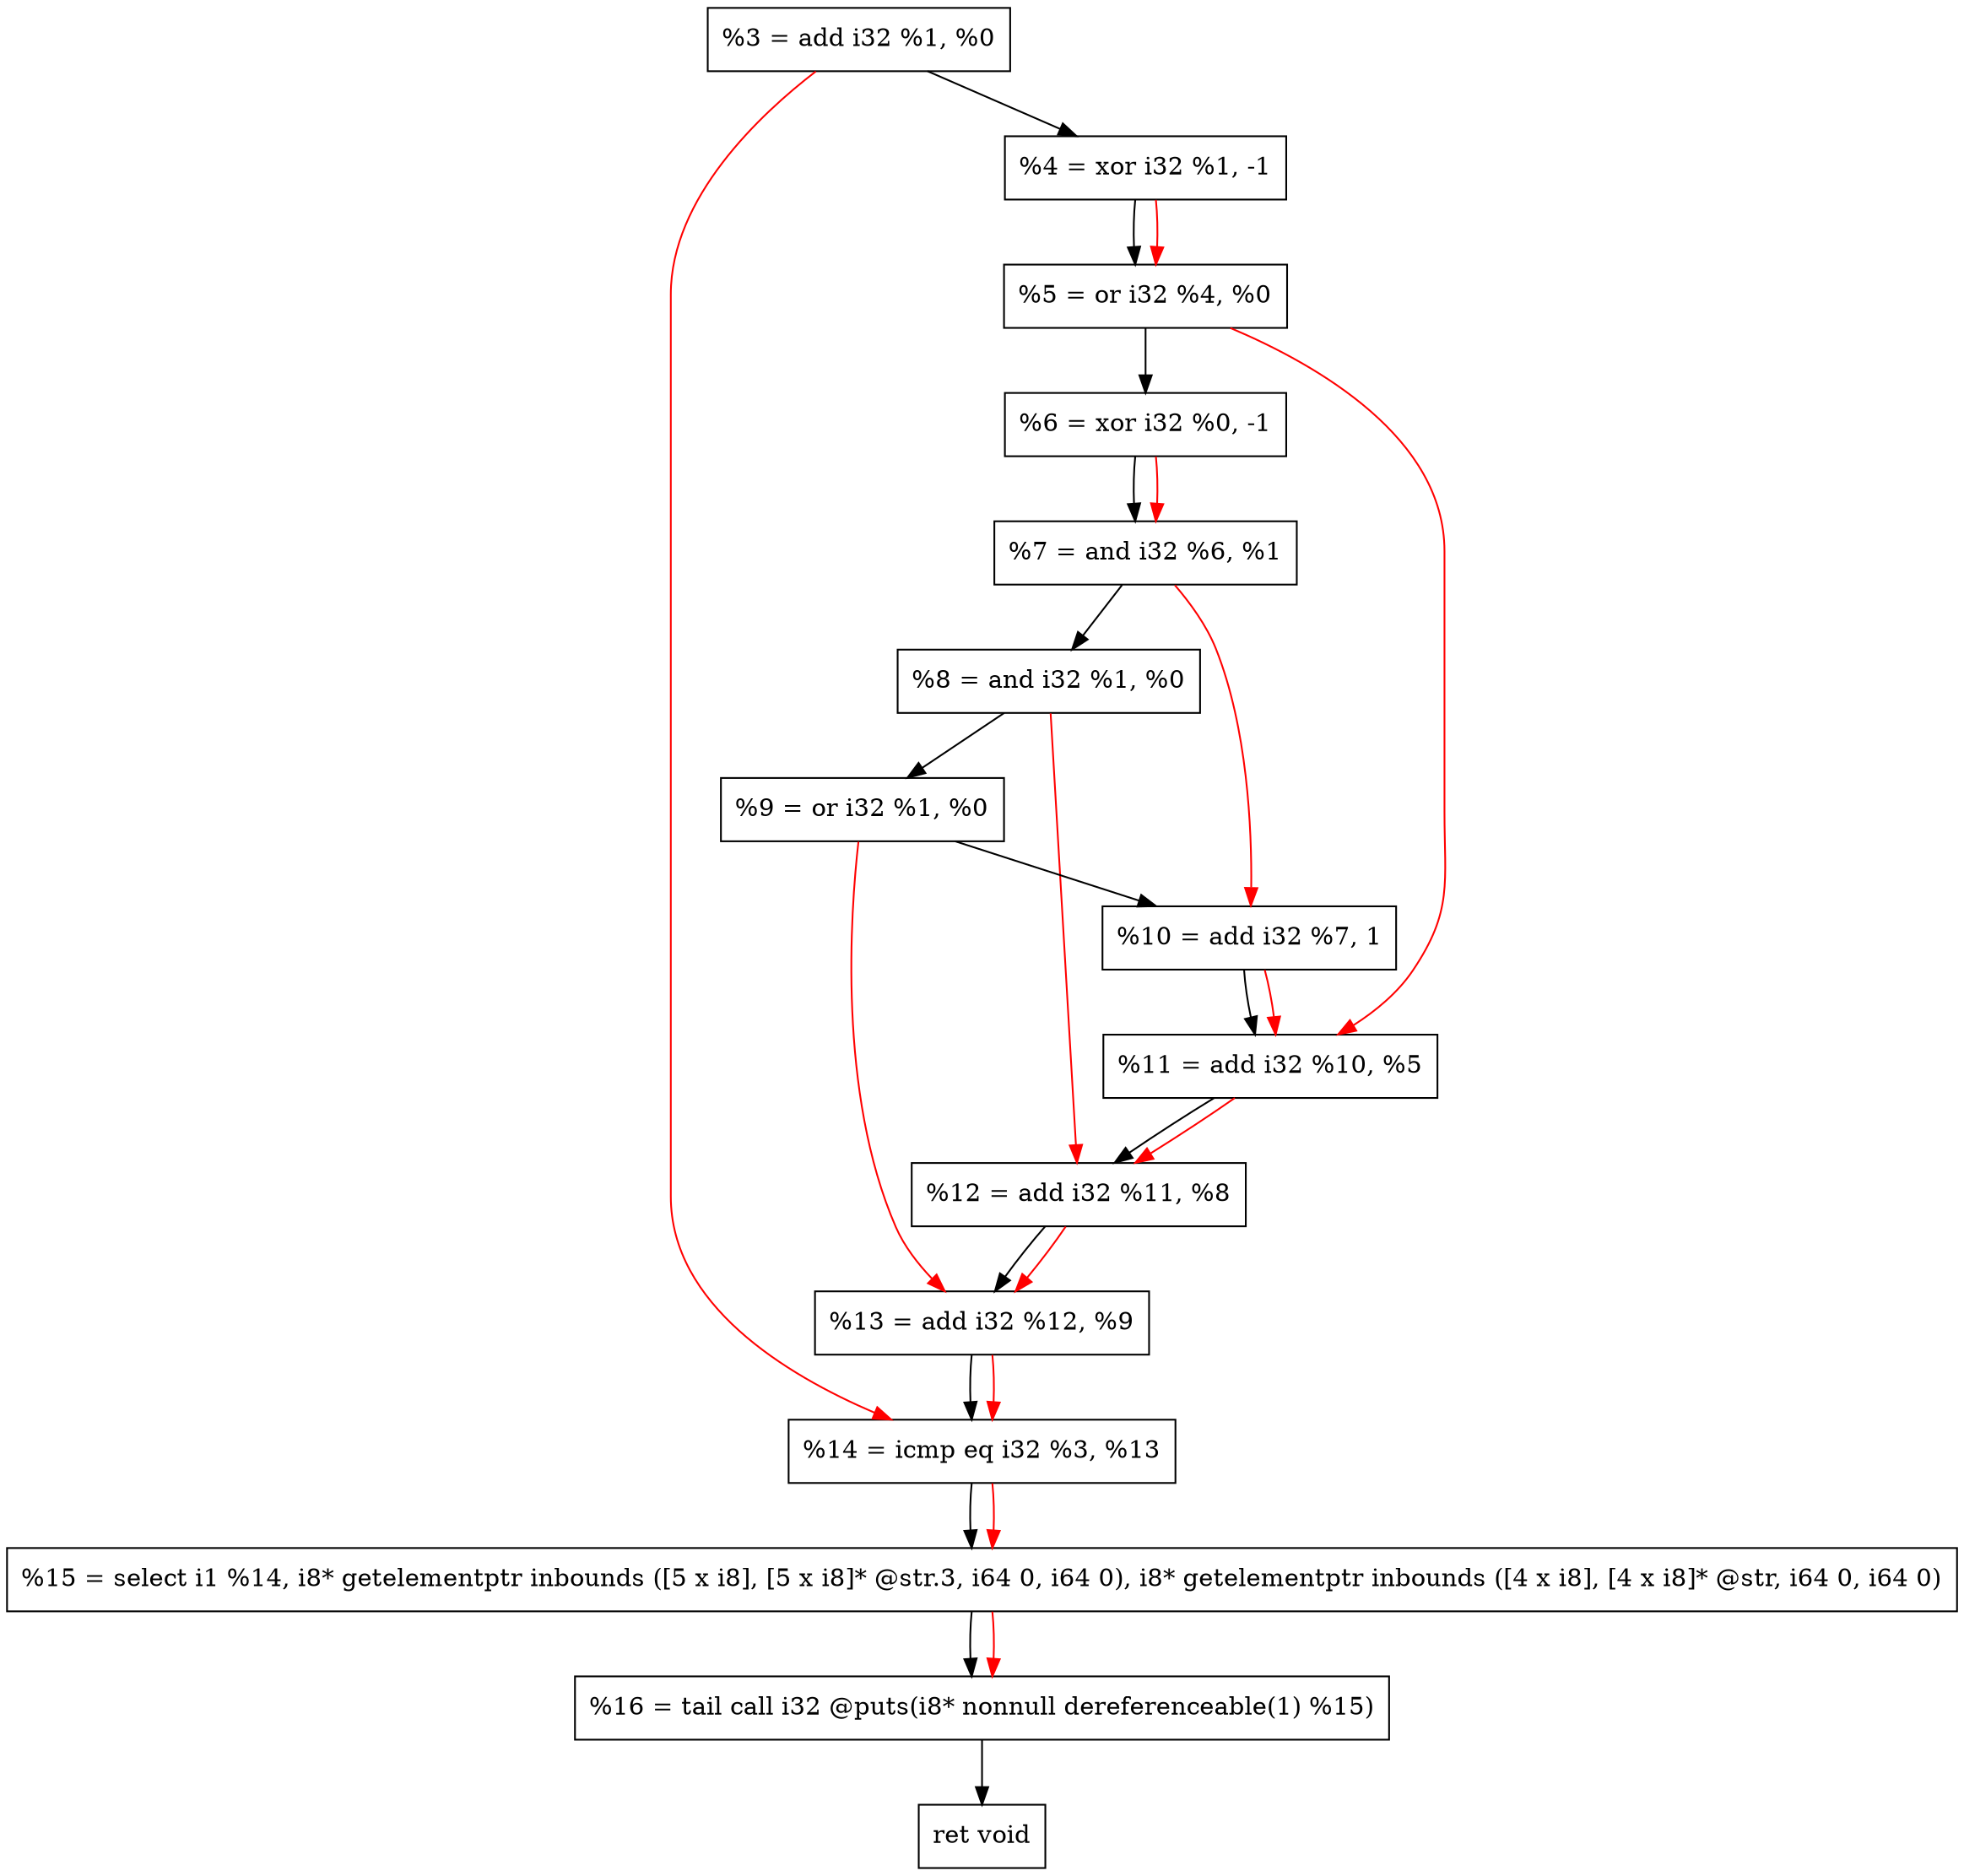 digraph "DFG for'crackme' function" {
	Node0xa9a300[shape=record, label="  %3 = add i32 %1, %0"];
	Node0xa9a9b0[shape=record, label="  %4 = xor i32 %1, -1"];
	Node0xa9aa70[shape=record, label="  %5 = or i32 %4, %0"];
	Node0xa9aae0[shape=record, label="  %6 = xor i32 %0, -1"];
	Node0xa9ab50[shape=record, label="  %7 = and i32 %6, %1"];
	Node0xa9abc0[shape=record, label="  %8 = and i32 %1, %0"];
	Node0xa9ac30[shape=record, label="  %9 = or i32 %1, %0"];
	Node0xa9aca0[shape=record, label="  %10 = add i32 %7, 1"];
	Node0xa9ad10[shape=record, label="  %11 = add i32 %10, %5"];
	Node0xa9ad80[shape=record, label="  %12 = add i32 %11, %8"];
	Node0xa9adf0[shape=record, label="  %13 = add i32 %12, %9"];
	Node0xa9ae60[shape=record, label="  %14 = icmp eq i32 %3, %13"];
	Node0xa3b388[shape=record, label="  %15 = select i1 %14, i8* getelementptr inbounds ([5 x i8], [5 x i8]* @str.3, i64 0, i64 0), i8* getelementptr inbounds ([4 x i8], [4 x i8]* @str, i64 0, i64 0)"];
	Node0xa9b300[shape=record, label="  %16 = tail call i32 @puts(i8* nonnull dereferenceable(1) %15)"];
	Node0xa9b350[shape=record, label="  ret void"];
	Node0xa9a300 -> Node0xa9a9b0;
	Node0xa9a9b0 -> Node0xa9aa70;
	Node0xa9aa70 -> Node0xa9aae0;
	Node0xa9aae0 -> Node0xa9ab50;
	Node0xa9ab50 -> Node0xa9abc0;
	Node0xa9abc0 -> Node0xa9ac30;
	Node0xa9ac30 -> Node0xa9aca0;
	Node0xa9aca0 -> Node0xa9ad10;
	Node0xa9ad10 -> Node0xa9ad80;
	Node0xa9ad80 -> Node0xa9adf0;
	Node0xa9adf0 -> Node0xa9ae60;
	Node0xa9ae60 -> Node0xa3b388;
	Node0xa3b388 -> Node0xa9b300;
	Node0xa9b300 -> Node0xa9b350;
edge [color=red]
	Node0xa9a9b0 -> Node0xa9aa70;
	Node0xa9aae0 -> Node0xa9ab50;
	Node0xa9ab50 -> Node0xa9aca0;
	Node0xa9aca0 -> Node0xa9ad10;
	Node0xa9aa70 -> Node0xa9ad10;
	Node0xa9ad10 -> Node0xa9ad80;
	Node0xa9abc0 -> Node0xa9ad80;
	Node0xa9ad80 -> Node0xa9adf0;
	Node0xa9ac30 -> Node0xa9adf0;
	Node0xa9a300 -> Node0xa9ae60;
	Node0xa9adf0 -> Node0xa9ae60;
	Node0xa9ae60 -> Node0xa3b388;
	Node0xa3b388 -> Node0xa9b300;
}
